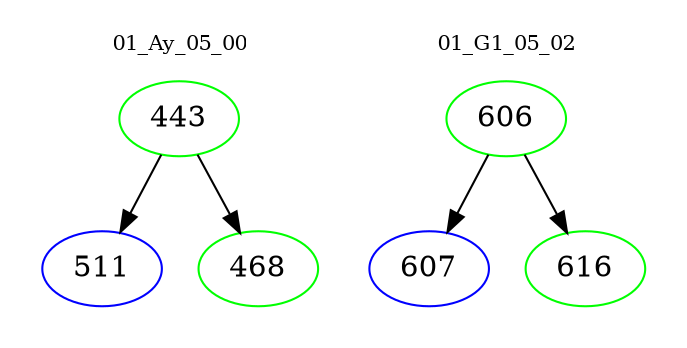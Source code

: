 digraph{
subgraph cluster_0 {
color = white
label = "01_Ay_05_00";
fontsize=10;
T0_443 [label="443", color="green"]
T0_443 -> T0_511 [color="black"]
T0_511 [label="511", color="blue"]
T0_443 -> T0_468 [color="black"]
T0_468 [label="468", color="green"]
}
subgraph cluster_1 {
color = white
label = "01_G1_05_02";
fontsize=10;
T1_606 [label="606", color="green"]
T1_606 -> T1_607 [color="black"]
T1_607 [label="607", color="blue"]
T1_606 -> T1_616 [color="black"]
T1_616 [label="616", color="green"]
}
}
